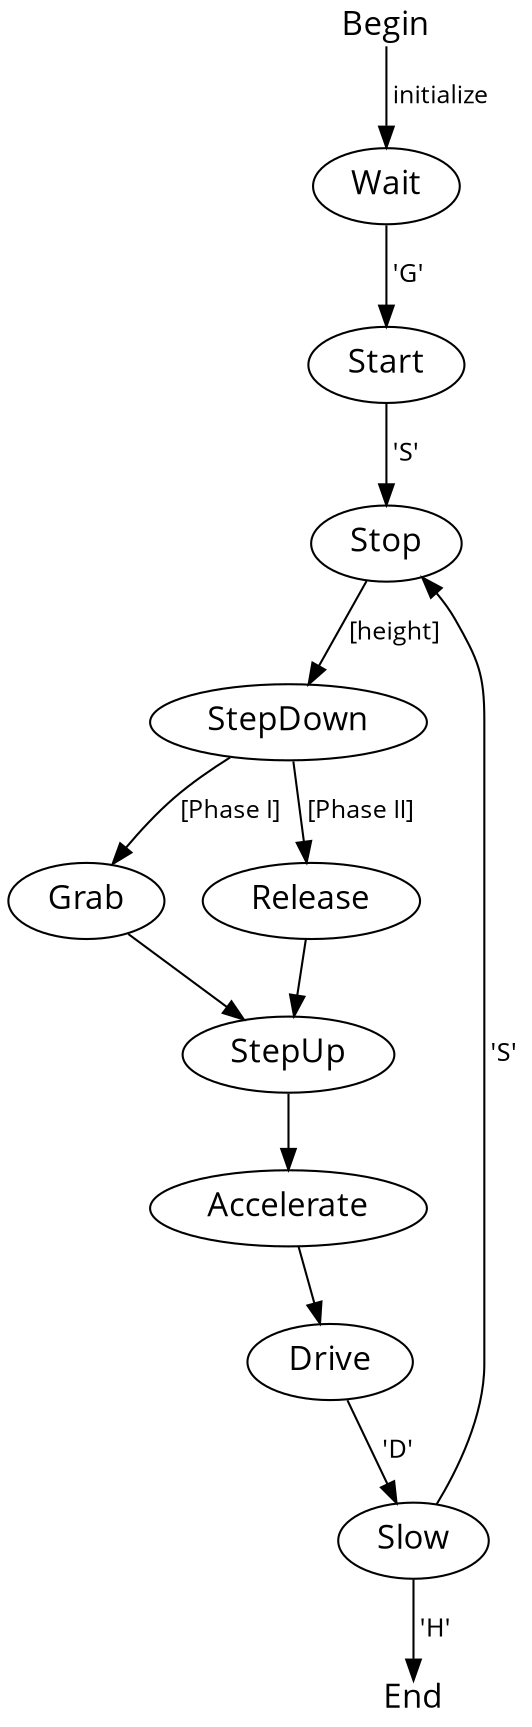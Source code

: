 digraph arduinoStatemachine {
    graph [fontname="Open Sans"; dpi=150];
    node [fontname="Open Sans"; fontsize="16pt"];
    edge [fontname="Open Sans"; fontsize="12pt"];

    "Begin" [shape="plain"];
    "End" [shape="plain"];

    "Begin" -> "Wait" [label=" initialize "];
    "Wait" -> "Start" [label=" 'G' "; fontname="Fira Mono"];
    "Start" -> "Stop" [label=" 'S' "; fontname="Fira Mono"];
    "Stop" -> "StepDown" [label=" [height] "];
    "StepDown" -> "Grab" [label=" [Phase I] "];
    "StepDown" -> "Release" [label=" [Phase II] "];
    "Grab" -> "StepUp";
    "Release" -> "StepUp";
    "StepUp" -> "Accelerate";
    "Accelerate" -> "Drive";
    "Drive" -> "Slow" [label=" 'D' "; fontname="Fira Mono"];
    "Slow" -> "End" [label=" 'H' "; fontname="Fira Mono"];

    "Slow" -> "Stop" [label=" 'S' "; fontname="Fira Mono"];
}
